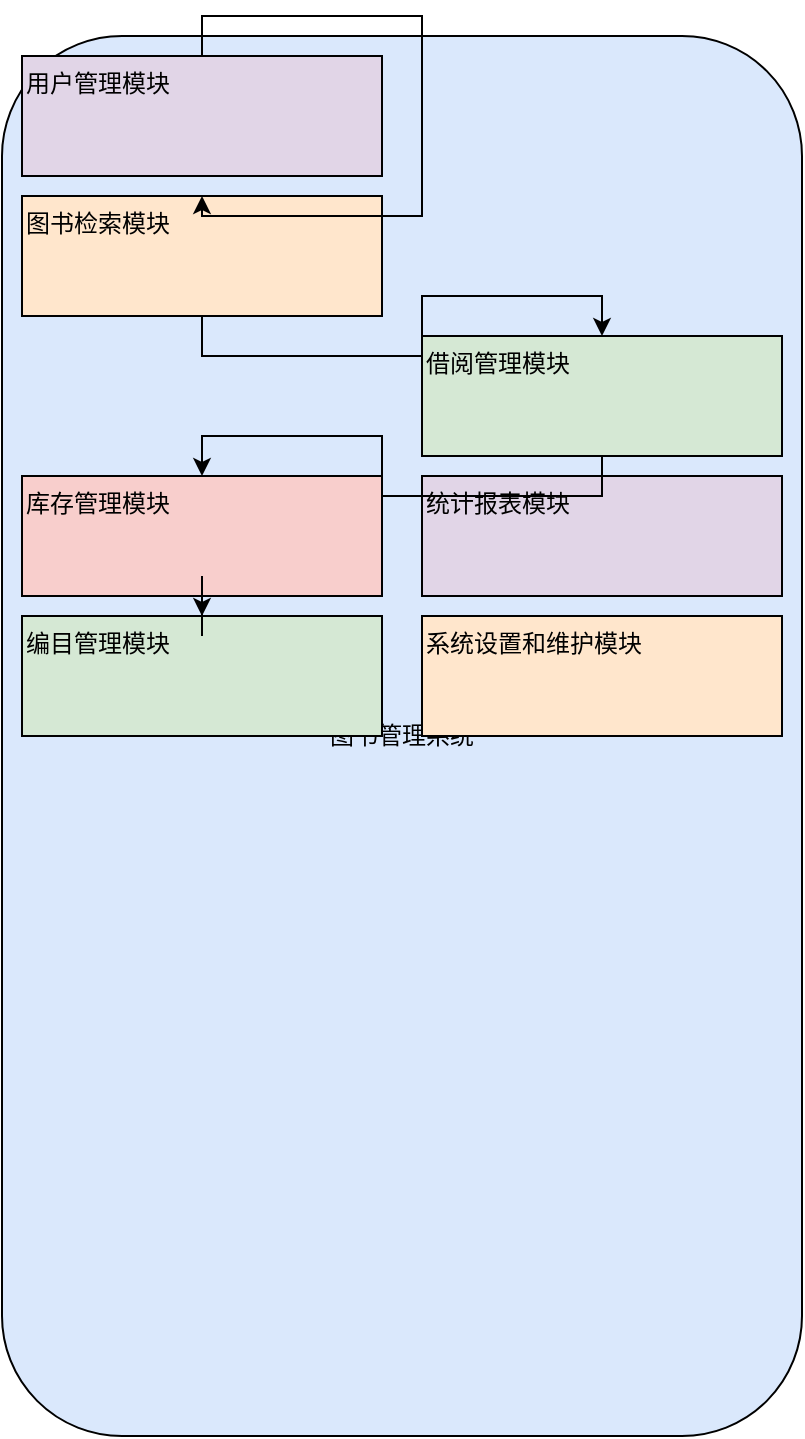 <?xml version="1.0" encoding="UTF-8"?>
<mxfile>
  <diagram id="b8VnXQmFrLm3" name="Page-1">
    <mxGraphModel dx="2000" dy="1200" grid="1" gridSize="10" guides="1" tooltips="1" connect="1" arrows="1" fold="1" page="1" pageScale="1" pageWidth="827" pageHeight="1169" math="0" shadow="0">
      <root>
        <mxCell id="0" />
        <mxCell id="1" parent="0" />
        <mxCell id="2" value="图书管理系统" style="rounded=1;whiteSpace=wrap;html=1;fillColor=#dae8fc;" vertex="1" parent="1">
          <mxGeometry x="50" y="50" width="400" height="700" as="geometry" />
        </mxCell>
        <!-- User Management Module -->
        <mxCell id="3" value="用户管理模块" style="text;strokeColor=#000000;fillColor=#e1d5e7;" vertex="1" parent="2">
          <mxGeometry x="10" y="10" width="180" height="60" as="geometry" />
        </mxCell>
        <!-- Book Retrieval Module -->
        <mxCell id="4" value="图书检索模块" style="text;strokeColor=#000000;fillColor=#ffe6cc;" vertex="1" parent="2">
          <mxGeometry x="10" y="80" width="180" height="60" as="geometry" />
        </mxCell>
        <!-- Borrowing Management Module -->
        <mxCell id="5" value="借阅管理模块" style="text;strokeColor=#000000;fillColor=#d5e8d4;" vertex="1" parent="2">
          <mxGeometry x="210" y="150" width="180" height="60" as="geometry" />
        </mxCell>
        <!-- Inventory Management Module -->
        <mxCell id="6" value="库存管理模块" style="text;strokeColor=#000000;fillColor=#f8cecc;" vertex="1" parent="2">
          <mxGeometry x="10" y="220" width="180" height="60" as="geometry" />
        </mxCell>
        <!-- Cataloging Management Module -->
        <mxCell id="7" value="编目管理模块" style="text;strokeColor=#000000;fillColor=#d5e8d4;" vertex="1" parent="2">
          <mxGeometry x="10" y="290" width="180" height="60" as="geometry" />
        </mxCell>
        <!-- Statistics and Reports Module -->
        <mxCell id="8" value="统计报表模块" style="text;strokeColor=#000000;fillColor=#e1d5e7;" vertex="1" parent="2">
          <mxGeometry x="210" y="220" width="180" height="60" as="geometry" />
        </mxCell>
        <!-- System Settings & Maintenance Module -->
        <mxCell id="9" value="系统设置和维护模块" style="text;strokeColor=#000000;fillColor=#ffe6cc;" vertex="1" parent="2">
          <mxGeometry x="210" y="290" width="180" height="60" as="geometry" />
        </mxCell>
        <!-- Connectors -->
        <mxCell id="10" style="edgeStyle=orthogonalEdgeStyle;rounded=0;orthogonalLoop=1;jettySize=auto;html=1;strokeColor=#000000;exitX=0.5;exitY=0;exitDx=0;exitDy=0;" edge="1" parent="1" source="3" target="4">
          <mxGeometry relative="1" as="geometry" />
        </mxCell>
        <mxCell id="11" style="edgeStyle=orthogonalEdgeStyle;rounded=0;orthogonalLoop=1;jettySize=auto;html=1;strokeColor=#000000;exitX=0.5;exitY=1;exitDx=0;exitDy=0;" edge="1" parent="1" source="4" target="5">
          <mxGeometry relative="1" as="geometry" />
        </mxCell>
        <mxCell id="12" style="edgeStyle=orthogonalEdgeStyle;rounded=0;orthogonalLoop=1;jettySize=auto;html=1;strokeColor=#000000;exitX=0.5;exitY=1;exitDx=0;exitDy=0;" edge="1" parent="1" source="5" target="6">
          <mxGeometry relative="1" as="geometry" />
        </mxCell>
        <mxCell id="13" style="edgeStyle=orthogonalEdgeStyle;rounded=0;orthogonalLoop=1;jettySize=auto;html=1;strokeColor=#000000;exitX=0.5;exitY=1;exitDx=0;exitDy=0;" edge="1" parent="1" source="6" target="7">
          <mxGeometry relative="1" as="geometry" />
        </mxCell>
      </root>
    </mxGraphModel>
  </diagram>
</mxfile>

